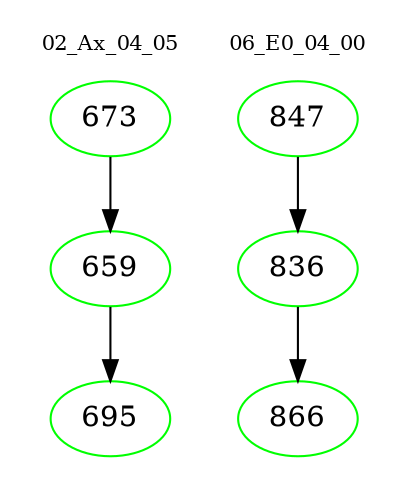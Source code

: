 digraph{
subgraph cluster_0 {
color = white
label = "02_Ax_04_05";
fontsize=10;
T0_673 [label="673", color="green"]
T0_673 -> T0_659 [color="black"]
T0_659 [label="659", color="green"]
T0_659 -> T0_695 [color="black"]
T0_695 [label="695", color="green"]
}
subgraph cluster_1 {
color = white
label = "06_E0_04_00";
fontsize=10;
T1_847 [label="847", color="green"]
T1_847 -> T1_836 [color="black"]
T1_836 [label="836", color="green"]
T1_836 -> T1_866 [color="black"]
T1_866 [label="866", color="green"]
}
}
